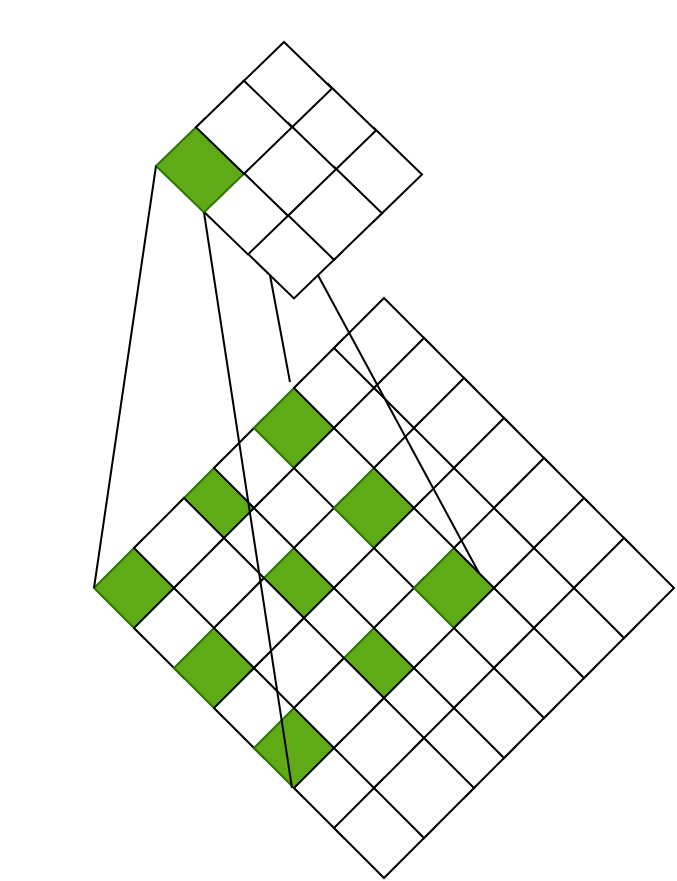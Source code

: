 <mxfile version="14.1.8" type="github">
  <diagram id="pWRSaCMweluWEHG15Mob" name="第 1 页">
    <mxGraphModel dx="665" dy="317" grid="1" gridSize="10" guides="0" tooltips="1" connect="1" arrows="1" fold="1" page="0" pageScale="1" pageWidth="827" pageHeight="1169" background="none" math="0" shadow="0">
      <root>
        <mxCell id="0" />
        <mxCell id="1" parent="0" />
        <mxCell id="MHLeArbjAZv4dwWYcliC-212" value="" style="group" vertex="1" connectable="0" parent="1">
          <mxGeometry x="160" y="150" width="230" height="230" as="geometry" />
        </mxCell>
        <mxCell id="MHLeArbjAZv4dwWYcliC-199" value="" style="rhombus;whiteSpace=wrap;html=1;fillColor=#60a917;strokeColor=#2D7600;fontColor=#ffffff;" vertex="1" parent="MHLeArbjAZv4dwWYcliC-212">
          <mxGeometry y="120" width="50" height="50" as="geometry" />
        </mxCell>
        <mxCell id="MHLeArbjAZv4dwWYcliC-202" value="" style="group" vertex="1" connectable="0" parent="MHLeArbjAZv4dwWYcliC-212">
          <mxGeometry x="20" width="210" height="230" as="geometry" />
        </mxCell>
        <mxCell id="MHLeArbjAZv4dwWYcliC-192" value="" style="rhombus;whiteSpace=wrap;html=1;fillColor=#60a917;strokeColor=#2D7600;fontColor=#ffffff;" vertex="1" parent="MHLeArbjAZv4dwWYcliC-202">
          <mxGeometry x="20" y="80" width="50" height="50" as="geometry" />
        </mxCell>
        <mxCell id="MHLeArbjAZv4dwWYcliC-194" value="" style="rhombus;whiteSpace=wrap;html=1;" vertex="1" parent="MHLeArbjAZv4dwWYcliC-202">
          <mxGeometry x="40" y="60" width="50" height="50" as="geometry" />
        </mxCell>
        <mxCell id="MHLeArbjAZv4dwWYcliC-195" value="" style="rhombus;whiteSpace=wrap;html=1;fillColor=#60a917;strokeColor=#2D7600;fontColor=#ffffff;" vertex="1" parent="MHLeArbjAZv4dwWYcliC-202">
          <mxGeometry x="60" y="40" width="50" height="50" as="geometry" />
        </mxCell>
        <mxCell id="MHLeArbjAZv4dwWYcliC-196" value="" style="rhombus;whiteSpace=wrap;html=1;" vertex="1" parent="MHLeArbjAZv4dwWYcliC-202">
          <mxGeometry x="80" y="20" width="50" height="50" as="geometry" />
        </mxCell>
        <mxCell id="MHLeArbjAZv4dwWYcliC-197" value="" style="rhombus;whiteSpace=wrap;html=1;" vertex="1" parent="MHLeArbjAZv4dwWYcliC-202">
          <mxGeometry y="100" width="50" height="50" as="geometry" />
        </mxCell>
        <mxCell id="MHLeArbjAZv4dwWYcliC-198" value="" style="rhombus;whiteSpace=wrap;html=1;" vertex="1" parent="MHLeArbjAZv4dwWYcliC-202">
          <mxGeometry x="100" width="50" height="50" as="geometry" />
        </mxCell>
        <mxCell id="MHLeArbjAZv4dwWYcliC-220" value="" style="group" vertex="1" connectable="0" parent="MHLeArbjAZv4dwWYcliC-202">
          <mxGeometry y="20" width="210" height="210" as="geometry" />
        </mxCell>
        <mxCell id="MHLeArbjAZv4dwWYcliC-221" value="" style="rhombus;whiteSpace=wrap;html=1;" vertex="1" parent="MHLeArbjAZv4dwWYcliC-220">
          <mxGeometry y="120" width="50" height="50" as="geometry" />
        </mxCell>
        <mxCell id="MHLeArbjAZv4dwWYcliC-222" value="" style="group" vertex="1" connectable="0" parent="MHLeArbjAZv4dwWYcliC-220">
          <mxGeometry x="20" width="190" height="210" as="geometry" />
        </mxCell>
        <mxCell id="MHLeArbjAZv4dwWYcliC-223" value="" style="rhombus;whiteSpace=wrap;html=1;" vertex="1" parent="MHLeArbjAZv4dwWYcliC-222">
          <mxGeometry x="20" y="80" width="50" height="50" as="geometry" />
        </mxCell>
        <mxCell id="MHLeArbjAZv4dwWYcliC-224" value="" style="rhombus;whiteSpace=wrap;html=1;" vertex="1" parent="MHLeArbjAZv4dwWYcliC-222">
          <mxGeometry x="40" y="60" width="50" height="50" as="geometry" />
        </mxCell>
        <mxCell id="MHLeArbjAZv4dwWYcliC-225" value="" style="rhombus;whiteSpace=wrap;html=1;" vertex="1" parent="MHLeArbjAZv4dwWYcliC-222">
          <mxGeometry x="60" y="40" width="50" height="50" as="geometry" />
        </mxCell>
        <mxCell id="MHLeArbjAZv4dwWYcliC-226" value="" style="rhombus;whiteSpace=wrap;html=1;" vertex="1" parent="MHLeArbjAZv4dwWYcliC-222">
          <mxGeometry x="80" y="20" width="50" height="50" as="geometry" />
        </mxCell>
        <mxCell id="MHLeArbjAZv4dwWYcliC-227" value="" style="rhombus;whiteSpace=wrap;html=1;" vertex="1" parent="MHLeArbjAZv4dwWYcliC-222">
          <mxGeometry y="100" width="50" height="50" as="geometry" />
        </mxCell>
        <mxCell id="MHLeArbjAZv4dwWYcliC-228" value="" style="rhombus;whiteSpace=wrap;html=1;" vertex="1" parent="MHLeArbjAZv4dwWYcliC-222">
          <mxGeometry x="100" width="50" height="50" as="geometry" />
        </mxCell>
        <mxCell id="MHLeArbjAZv4dwWYcliC-229" value="" style="group" vertex="1" connectable="0" parent="MHLeArbjAZv4dwWYcliC-222">
          <mxGeometry y="20" width="190" height="190" as="geometry" />
        </mxCell>
        <mxCell id="MHLeArbjAZv4dwWYcliC-230" value="" style="rhombus;whiteSpace=wrap;html=1;fillColor=#60a917;strokeColor=#2D7600;fontColor=#ffffff;" vertex="1" parent="MHLeArbjAZv4dwWYcliC-229">
          <mxGeometry y="120" width="50" height="50" as="geometry" />
        </mxCell>
        <mxCell id="MHLeArbjAZv4dwWYcliC-231" value="" style="group" vertex="1" connectable="0" parent="MHLeArbjAZv4dwWYcliC-229">
          <mxGeometry x="20" width="170" height="190" as="geometry" />
        </mxCell>
        <mxCell id="MHLeArbjAZv4dwWYcliC-232" value="" style="rhombus;whiteSpace=wrap;html=1;fillColor=#60a917;strokeColor=#2D7600;fontColor=#ffffff;" vertex="1" parent="MHLeArbjAZv4dwWYcliC-231">
          <mxGeometry x="20" y="80" width="50" height="50" as="geometry" />
        </mxCell>
        <mxCell id="MHLeArbjAZv4dwWYcliC-233" value="" style="rhombus;whiteSpace=wrap;html=1;" vertex="1" parent="MHLeArbjAZv4dwWYcliC-231">
          <mxGeometry x="40" y="60" width="50" height="50" as="geometry" />
        </mxCell>
        <mxCell id="MHLeArbjAZv4dwWYcliC-234" value="" style="rhombus;whiteSpace=wrap;html=1;fillColor=#60a917;strokeColor=#2D7600;fontColor=#ffffff;" vertex="1" parent="MHLeArbjAZv4dwWYcliC-231">
          <mxGeometry x="60" y="40" width="50" height="50" as="geometry" />
        </mxCell>
        <mxCell id="MHLeArbjAZv4dwWYcliC-235" value="" style="rhombus;whiteSpace=wrap;html=1;" vertex="1" parent="MHLeArbjAZv4dwWYcliC-231">
          <mxGeometry x="80" y="20" width="50" height="50" as="geometry" />
        </mxCell>
        <mxCell id="MHLeArbjAZv4dwWYcliC-236" value="" style="rhombus;whiteSpace=wrap;html=1;" vertex="1" parent="MHLeArbjAZv4dwWYcliC-231">
          <mxGeometry y="100" width="50" height="50" as="geometry" />
        </mxCell>
        <mxCell id="MHLeArbjAZv4dwWYcliC-237" value="" style="rhombus;whiteSpace=wrap;html=1;" vertex="1" parent="MHLeArbjAZv4dwWYcliC-231">
          <mxGeometry x="100" width="50" height="50" as="geometry" />
        </mxCell>
        <mxCell id="MHLeArbjAZv4dwWYcliC-238" value="" style="group" vertex="1" connectable="0" parent="MHLeArbjAZv4dwWYcliC-231">
          <mxGeometry y="20" width="170" height="170" as="geometry" />
        </mxCell>
        <mxCell id="MHLeArbjAZv4dwWYcliC-239" value="" style="rhombus;whiteSpace=wrap;html=1;" vertex="1" parent="MHLeArbjAZv4dwWYcliC-238">
          <mxGeometry y="120" width="50" height="50" as="geometry" />
        </mxCell>
        <mxCell id="MHLeArbjAZv4dwWYcliC-240" value="" style="group" vertex="1" connectable="0" parent="MHLeArbjAZv4dwWYcliC-238">
          <mxGeometry x="20" width="150" height="150" as="geometry" />
        </mxCell>
        <mxCell id="MHLeArbjAZv4dwWYcliC-241" value="" style="rhombus;whiteSpace=wrap;html=1;" vertex="1" parent="MHLeArbjAZv4dwWYcliC-240">
          <mxGeometry x="20" y="80" width="50" height="50" as="geometry" />
        </mxCell>
        <mxCell id="MHLeArbjAZv4dwWYcliC-242" value="" style="rhombus;whiteSpace=wrap;html=1;" vertex="1" parent="MHLeArbjAZv4dwWYcliC-240">
          <mxGeometry x="40" y="60" width="50" height="50" as="geometry" />
        </mxCell>
        <mxCell id="MHLeArbjAZv4dwWYcliC-243" value="" style="rhombus;whiteSpace=wrap;html=1;" vertex="1" parent="MHLeArbjAZv4dwWYcliC-240">
          <mxGeometry x="60" y="40" width="50" height="50" as="geometry" />
        </mxCell>
        <mxCell id="MHLeArbjAZv4dwWYcliC-244" value="" style="rhombus;whiteSpace=wrap;html=1;" vertex="1" parent="MHLeArbjAZv4dwWYcliC-240">
          <mxGeometry x="80" y="20" width="50" height="50" as="geometry" />
        </mxCell>
        <mxCell id="MHLeArbjAZv4dwWYcliC-245" value="" style="rhombus;whiteSpace=wrap;html=1;" vertex="1" parent="MHLeArbjAZv4dwWYcliC-240">
          <mxGeometry y="100" width="50" height="50" as="geometry" />
        </mxCell>
        <mxCell id="MHLeArbjAZv4dwWYcliC-246" value="" style="rhombus;whiteSpace=wrap;html=1;" vertex="1" parent="MHLeArbjAZv4dwWYcliC-240">
          <mxGeometry x="100" width="50" height="50" as="geometry" />
        </mxCell>
        <mxCell id="MHLeArbjAZv4dwWYcliC-249" value="" style="group" vertex="1" connectable="0" parent="MHLeArbjAZv4dwWYcliC-231">
          <mxGeometry x="20" y="40" width="170" height="170" as="geometry" />
        </mxCell>
        <mxCell id="MHLeArbjAZv4dwWYcliC-250" value="" style="rhombus;whiteSpace=wrap;html=1;fillColor=#60a917;strokeColor=#2D7600;fontColor=#ffffff;" vertex="1" parent="MHLeArbjAZv4dwWYcliC-249">
          <mxGeometry y="120" width="50" height="50" as="geometry" />
        </mxCell>
        <mxCell id="MHLeArbjAZv4dwWYcliC-251" value="" style="group" vertex="1" connectable="0" parent="MHLeArbjAZv4dwWYcliC-249">
          <mxGeometry x="20" width="150" height="150" as="geometry" />
        </mxCell>
        <mxCell id="MHLeArbjAZv4dwWYcliC-252" value="" style="rhombus;whiteSpace=wrap;html=1;fillColor=#60a917;strokeColor=#2D7600;fontColor=#ffffff;" vertex="1" parent="MHLeArbjAZv4dwWYcliC-251">
          <mxGeometry x="20" y="80" width="50" height="50" as="geometry" />
        </mxCell>
        <mxCell id="MHLeArbjAZv4dwWYcliC-253" value="" style="rhombus;whiteSpace=wrap;html=1;" vertex="1" parent="MHLeArbjAZv4dwWYcliC-251">
          <mxGeometry x="40" y="60" width="50" height="50" as="geometry" />
        </mxCell>
        <mxCell id="MHLeArbjAZv4dwWYcliC-254" value="" style="rhombus;whiteSpace=wrap;html=1;fillColor=#60a917;strokeColor=#2D7600;fontColor=#ffffff;" vertex="1" parent="MHLeArbjAZv4dwWYcliC-251">
          <mxGeometry x="60" y="40" width="50" height="50" as="geometry" />
        </mxCell>
        <mxCell id="MHLeArbjAZv4dwWYcliC-255" value="" style="rhombus;whiteSpace=wrap;html=1;" vertex="1" parent="MHLeArbjAZv4dwWYcliC-251">
          <mxGeometry x="80" y="20" width="50" height="50" as="geometry" />
        </mxCell>
        <mxCell id="MHLeArbjAZv4dwWYcliC-256" value="" style="rhombus;whiteSpace=wrap;html=1;" vertex="1" parent="MHLeArbjAZv4dwWYcliC-251">
          <mxGeometry y="100" width="50" height="50" as="geometry" />
        </mxCell>
        <mxCell id="MHLeArbjAZv4dwWYcliC-257" value="" style="rhombus;whiteSpace=wrap;html=1;" vertex="1" parent="MHLeArbjAZv4dwWYcliC-251">
          <mxGeometry x="100" width="50" height="50" as="geometry" />
        </mxCell>
        <mxCell id="MHLeArbjAZv4dwWYcliC-258" value="" style="group" vertex="1" connectable="0" parent="MHLeArbjAZv4dwWYcliC-231">
          <mxGeometry x="40" y="60" width="170" height="170" as="geometry" />
        </mxCell>
        <mxCell id="MHLeArbjAZv4dwWYcliC-259" value="" style="rhombus;whiteSpace=wrap;html=1;" vertex="1" parent="MHLeArbjAZv4dwWYcliC-258">
          <mxGeometry y="120" width="50" height="50" as="geometry" />
        </mxCell>
        <mxCell id="MHLeArbjAZv4dwWYcliC-260" value="" style="group" vertex="1" connectable="0" parent="MHLeArbjAZv4dwWYcliC-258">
          <mxGeometry x="20" width="150" height="150" as="geometry" />
        </mxCell>
        <mxCell id="MHLeArbjAZv4dwWYcliC-261" value="" style="rhombus;whiteSpace=wrap;html=1;" vertex="1" parent="MHLeArbjAZv4dwWYcliC-260">
          <mxGeometry x="20" y="80" width="50" height="50" as="geometry" />
        </mxCell>
        <mxCell id="MHLeArbjAZv4dwWYcliC-262" value="" style="rhombus;whiteSpace=wrap;html=1;" vertex="1" parent="MHLeArbjAZv4dwWYcliC-260">
          <mxGeometry x="40" y="60" width="50" height="50" as="geometry" />
        </mxCell>
        <mxCell id="MHLeArbjAZv4dwWYcliC-263" value="" style="rhombus;whiteSpace=wrap;html=1;" vertex="1" parent="MHLeArbjAZv4dwWYcliC-260">
          <mxGeometry x="60" y="40" width="50" height="50" as="geometry" />
        </mxCell>
        <mxCell id="MHLeArbjAZv4dwWYcliC-264" value="" style="rhombus;whiteSpace=wrap;html=1;" vertex="1" parent="MHLeArbjAZv4dwWYcliC-260">
          <mxGeometry x="80" y="20" width="50" height="50" as="geometry" />
        </mxCell>
        <mxCell id="MHLeArbjAZv4dwWYcliC-265" value="" style="rhombus;whiteSpace=wrap;html=1;" vertex="1" parent="MHLeArbjAZv4dwWYcliC-260">
          <mxGeometry y="100" width="50" height="50" as="geometry" />
        </mxCell>
        <mxCell id="MHLeArbjAZv4dwWYcliC-266" value="" style="rhombus;whiteSpace=wrap;html=1;" vertex="1" parent="MHLeArbjAZv4dwWYcliC-260">
          <mxGeometry x="100" width="50" height="50" as="geometry" />
        </mxCell>
        <mxCell id="MHLeArbjAZv4dwWYcliC-267" value="" style="group" vertex="1" connectable="0" parent="MHLeArbjAZv4dwWYcliC-231">
          <mxGeometry x="60" y="80" width="170" height="170" as="geometry" />
        </mxCell>
        <mxCell id="MHLeArbjAZv4dwWYcliC-268" value="" style="rhombus;whiteSpace=wrap;html=1;" vertex="1" parent="MHLeArbjAZv4dwWYcliC-267">
          <mxGeometry y="120" width="50" height="50" as="geometry" />
        </mxCell>
        <mxCell id="MHLeArbjAZv4dwWYcliC-269" value="" style="group" vertex="1" connectable="0" parent="MHLeArbjAZv4dwWYcliC-267">
          <mxGeometry x="20" width="150" height="150" as="geometry" />
        </mxCell>
        <mxCell id="MHLeArbjAZv4dwWYcliC-270" value="" style="rhombus;whiteSpace=wrap;html=1;" vertex="1" parent="MHLeArbjAZv4dwWYcliC-269">
          <mxGeometry x="20" y="80" width="50" height="50" as="geometry" />
        </mxCell>
        <mxCell id="MHLeArbjAZv4dwWYcliC-271" value="" style="rhombus;whiteSpace=wrap;html=1;" vertex="1" parent="MHLeArbjAZv4dwWYcliC-269">
          <mxGeometry x="40" y="60" width="50" height="50" as="geometry" />
        </mxCell>
        <mxCell id="MHLeArbjAZv4dwWYcliC-272" value="" style="rhombus;whiteSpace=wrap;html=1;" vertex="1" parent="MHLeArbjAZv4dwWYcliC-269">
          <mxGeometry x="60" y="40" width="50" height="50" as="geometry" />
        </mxCell>
        <mxCell id="MHLeArbjAZv4dwWYcliC-273" value="" style="rhombus;whiteSpace=wrap;html=1;" vertex="1" parent="MHLeArbjAZv4dwWYcliC-269">
          <mxGeometry x="80" y="20" width="50" height="50" as="geometry" />
        </mxCell>
        <mxCell id="MHLeArbjAZv4dwWYcliC-274" value="" style="rhombus;whiteSpace=wrap;html=1;" vertex="1" parent="MHLeArbjAZv4dwWYcliC-269">
          <mxGeometry y="100" width="50" height="50" as="geometry" />
        </mxCell>
        <mxCell id="MHLeArbjAZv4dwWYcliC-275" value="" style="rhombus;whiteSpace=wrap;html=1;" vertex="1" parent="MHLeArbjAZv4dwWYcliC-269">
          <mxGeometry x="100" width="50" height="50" as="geometry" />
        </mxCell>
        <mxCell id="MHLeArbjAZv4dwWYcliC-296" value="" style="group" vertex="1" connectable="0" parent="1">
          <mxGeometry x="113" y="91" width="211" height="113" as="geometry" />
        </mxCell>
        <mxCell id="MHLeArbjAZv4dwWYcliC-292" value="" style="group" vertex="1" connectable="0" parent="MHLeArbjAZv4dwWYcliC-296">
          <mxGeometry x="100" y="-47" width="111" height="106.24" as="geometry" />
        </mxCell>
        <mxCell id="MHLeArbjAZv4dwWYcliC-291" value="" style="group" vertex="1" connectable="0" parent="MHLeArbjAZv4dwWYcliC-292">
          <mxGeometry x="23" y="21" width="88" height="85.24" as="geometry" />
        </mxCell>
        <mxCell id="MHLeArbjAZv4dwWYcliC-278" value="" style="rhombus;whiteSpace=wrap;html=1;rounded=0;" vertex="1" parent="MHLeArbjAZv4dwWYcliC-291">
          <mxGeometry x="40" width="48" height="46.495" as="geometry" />
        </mxCell>
        <mxCell id="MHLeArbjAZv4dwWYcliC-280" value="" style="rhombus;whiteSpace=wrap;html=1;rounded=0;" vertex="1" parent="MHLeArbjAZv4dwWYcliC-291">
          <mxGeometry y="38.745" width="48" height="46.495" as="geometry" />
        </mxCell>
        <mxCell id="MHLeArbjAZv4dwWYcliC-322" value="" style="group" vertex="1" connectable="0" parent="MHLeArbjAZv4dwWYcliC-296">
          <mxGeometry x="77" y="-69" width="111" height="106.24" as="geometry" />
        </mxCell>
        <mxCell id="MHLeArbjAZv4dwWYcliC-323" value="" style="group" vertex="1" connectable="0" parent="MHLeArbjAZv4dwWYcliC-322">
          <mxGeometry x="23" y="21" width="88" height="85.24" as="geometry" />
        </mxCell>
        <mxCell id="MHLeArbjAZv4dwWYcliC-324" value="" style="rhombus;whiteSpace=wrap;html=1;rounded=0;" vertex="1" parent="MHLeArbjAZv4dwWYcliC-323">
          <mxGeometry x="40" width="48" height="46.495" as="geometry" />
        </mxCell>
        <mxCell id="MHLeArbjAZv4dwWYcliC-325" value="" style="rhombus;whiteSpace=wrap;html=1;rounded=0;" vertex="1" parent="MHLeArbjAZv4dwWYcliC-323">
          <mxGeometry y="38.745" width="48" height="46.495" as="geometry" />
        </mxCell>
        <mxCell id="MHLeArbjAZv4dwWYcliC-327" value="" style="group" vertex="1" connectable="0" parent="MHLeArbjAZv4dwWYcliC-296">
          <mxGeometry x="55" y="-90" width="111" height="106.24" as="geometry" />
        </mxCell>
        <mxCell id="MHLeArbjAZv4dwWYcliC-328" value="" style="group" vertex="1" connectable="0" parent="MHLeArbjAZv4dwWYcliC-327">
          <mxGeometry x="23" y="21" width="88" height="85.24" as="geometry" />
        </mxCell>
        <mxCell id="MHLeArbjAZv4dwWYcliC-329" value="" style="rhombus;whiteSpace=wrap;html=1;rounded=0;" vertex="1" parent="MHLeArbjAZv4dwWYcliC-328">
          <mxGeometry x="40" width="48" height="46.495" as="geometry" />
        </mxCell>
        <mxCell id="MHLeArbjAZv4dwWYcliC-330" value="" style="rhombus;whiteSpace=wrap;html=1;rounded=0;fillColor=#60a917;strokeColor=#2D7600;fontColor=#ffffff;" vertex="1" parent="MHLeArbjAZv4dwWYcliC-328">
          <mxGeometry y="38.745" width="48" height="46.495" as="geometry" />
        </mxCell>
        <mxCell id="MHLeArbjAZv4dwWYcliC-300" value="" style="endArrow=none;html=1;entryX=0;entryY=1;entryDx=0;entryDy=0;exitX=1;exitY=1;exitDx=0;exitDy=0;" edge="1" parent="1" source="MHLeArbjAZv4dwWYcliC-280" target="MHLeArbjAZv4dwWYcliC-255">
          <mxGeometry width="50" height="50" relative="1" as="geometry">
            <mxPoint x="259" y="156" as="sourcePoint" />
            <mxPoint x="362" y="236" as="targetPoint" />
          </mxGeometry>
        </mxCell>
        <mxCell id="MHLeArbjAZv4dwWYcliC-302" value="" style="endArrow=none;html=1;exitX=0;exitY=1;exitDx=0;exitDy=0;" edge="1" parent="1" source="MHLeArbjAZv4dwWYcliC-280">
          <mxGeometry width="50" height="50" relative="1" as="geometry">
            <mxPoint x="312" y="284" as="sourcePoint" />
            <mxPoint x="258" y="192" as="targetPoint" />
          </mxGeometry>
        </mxCell>
        <mxCell id="MHLeArbjAZv4dwWYcliC-279" value="" style="rhombus;whiteSpace=wrap;html=1;rounded=0;" vertex="1" parent="1">
          <mxGeometry x="256" y="84.373" width="48" height="46.495" as="geometry" />
        </mxCell>
        <mxCell id="MHLeArbjAZv4dwWYcliC-326" value="" style="rhombus;whiteSpace=wrap;html=1;rounded=0;" vertex="1" parent="1">
          <mxGeometry x="233" y="62.373" width="48" height="46.495" as="geometry" />
        </mxCell>
        <mxCell id="MHLeArbjAZv4dwWYcliC-331" value="" style="rhombus;whiteSpace=wrap;html=1;rounded=0;" vertex="1" parent="1">
          <mxGeometry x="211" y="41.373" width="48" height="46.495" as="geometry" />
        </mxCell>
        <mxCell id="MHLeArbjAZv4dwWYcliC-332" value="" style="endArrow=none;html=1;entryX=0;entryY=0.5;entryDx=0;entryDy=0;exitX=0;exitY=0.5;exitDx=0;exitDy=0;" edge="1" parent="1" source="MHLeArbjAZv4dwWYcliC-199" target="MHLeArbjAZv4dwWYcliC-330">
          <mxGeometry width="50" height="50" relative="1" as="geometry">
            <mxPoint x="346" y="270" as="sourcePoint" />
            <mxPoint x="396" y="220" as="targetPoint" />
          </mxGeometry>
        </mxCell>
        <mxCell id="MHLeArbjAZv4dwWYcliC-333" value="" style="endArrow=none;html=1;entryX=0.5;entryY=1;entryDx=0;entryDy=0;" edge="1" parent="1" target="MHLeArbjAZv4dwWYcliC-330">
          <mxGeometry width="50" height="50" relative="1" as="geometry">
            <mxPoint x="259" y="395" as="sourcePoint" />
            <mxPoint x="396" y="220" as="targetPoint" />
          </mxGeometry>
        </mxCell>
      </root>
    </mxGraphModel>
  </diagram>
</mxfile>
